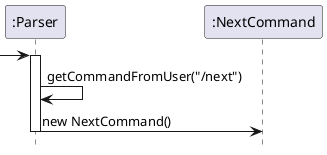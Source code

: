 @startuml
'https://plantuml.com/sequence-diagram


'-> ":Parser"
'activate ":Parser"
'
'":Parser" -> ":Parser": getCommandFromUser("/next")
'":Parser" -> ":NextCommand": new NextCommand()
'deactivate ":Parser"
'activate ":NextCommand"
'
'":NextCommand" -> "sceneList :SceneList": execute()
'activate "sceneList :SceneList"
'
'"sceneList :SceneList" -> "sceneList :SceneList": getSceneType()
'"sceneList :SceneList" -> "sceneList :SceneList": updateSceneNumber()
'"sceneList :SceneList" -> ":NextCommand": runCurrentScene()
'deactivate "sceneList :SceneList"
'
'":NextCommand" -> ":NextCommand": exit()
'":NextCommand" -> ":Parser"

hide footbox

-> ":Parser"
activate ":Parser"

":Parser" -> ":Parser": getCommandFromUser("/next")
":Parser" -> ":NextCommand": new NextCommand()
deactivate ":Parser"

@enduml